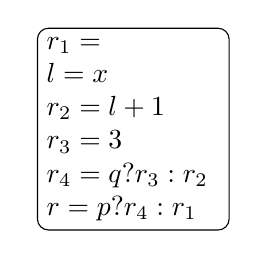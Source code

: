 \tikzstyle{fblock} = [draw, rounded corners]

\begin{tikzpicture}[node distance = 1.5 cm]
     \node [fblock, text width=2.2cm] (bb1)
    {$r_1=$\\$l=x$\\$r_2=l+1$\\$r_3=3$\\$r_4=q?r_3:r_2$\\$r=p?r_4:r_1$};

\end{tikzpicture}

